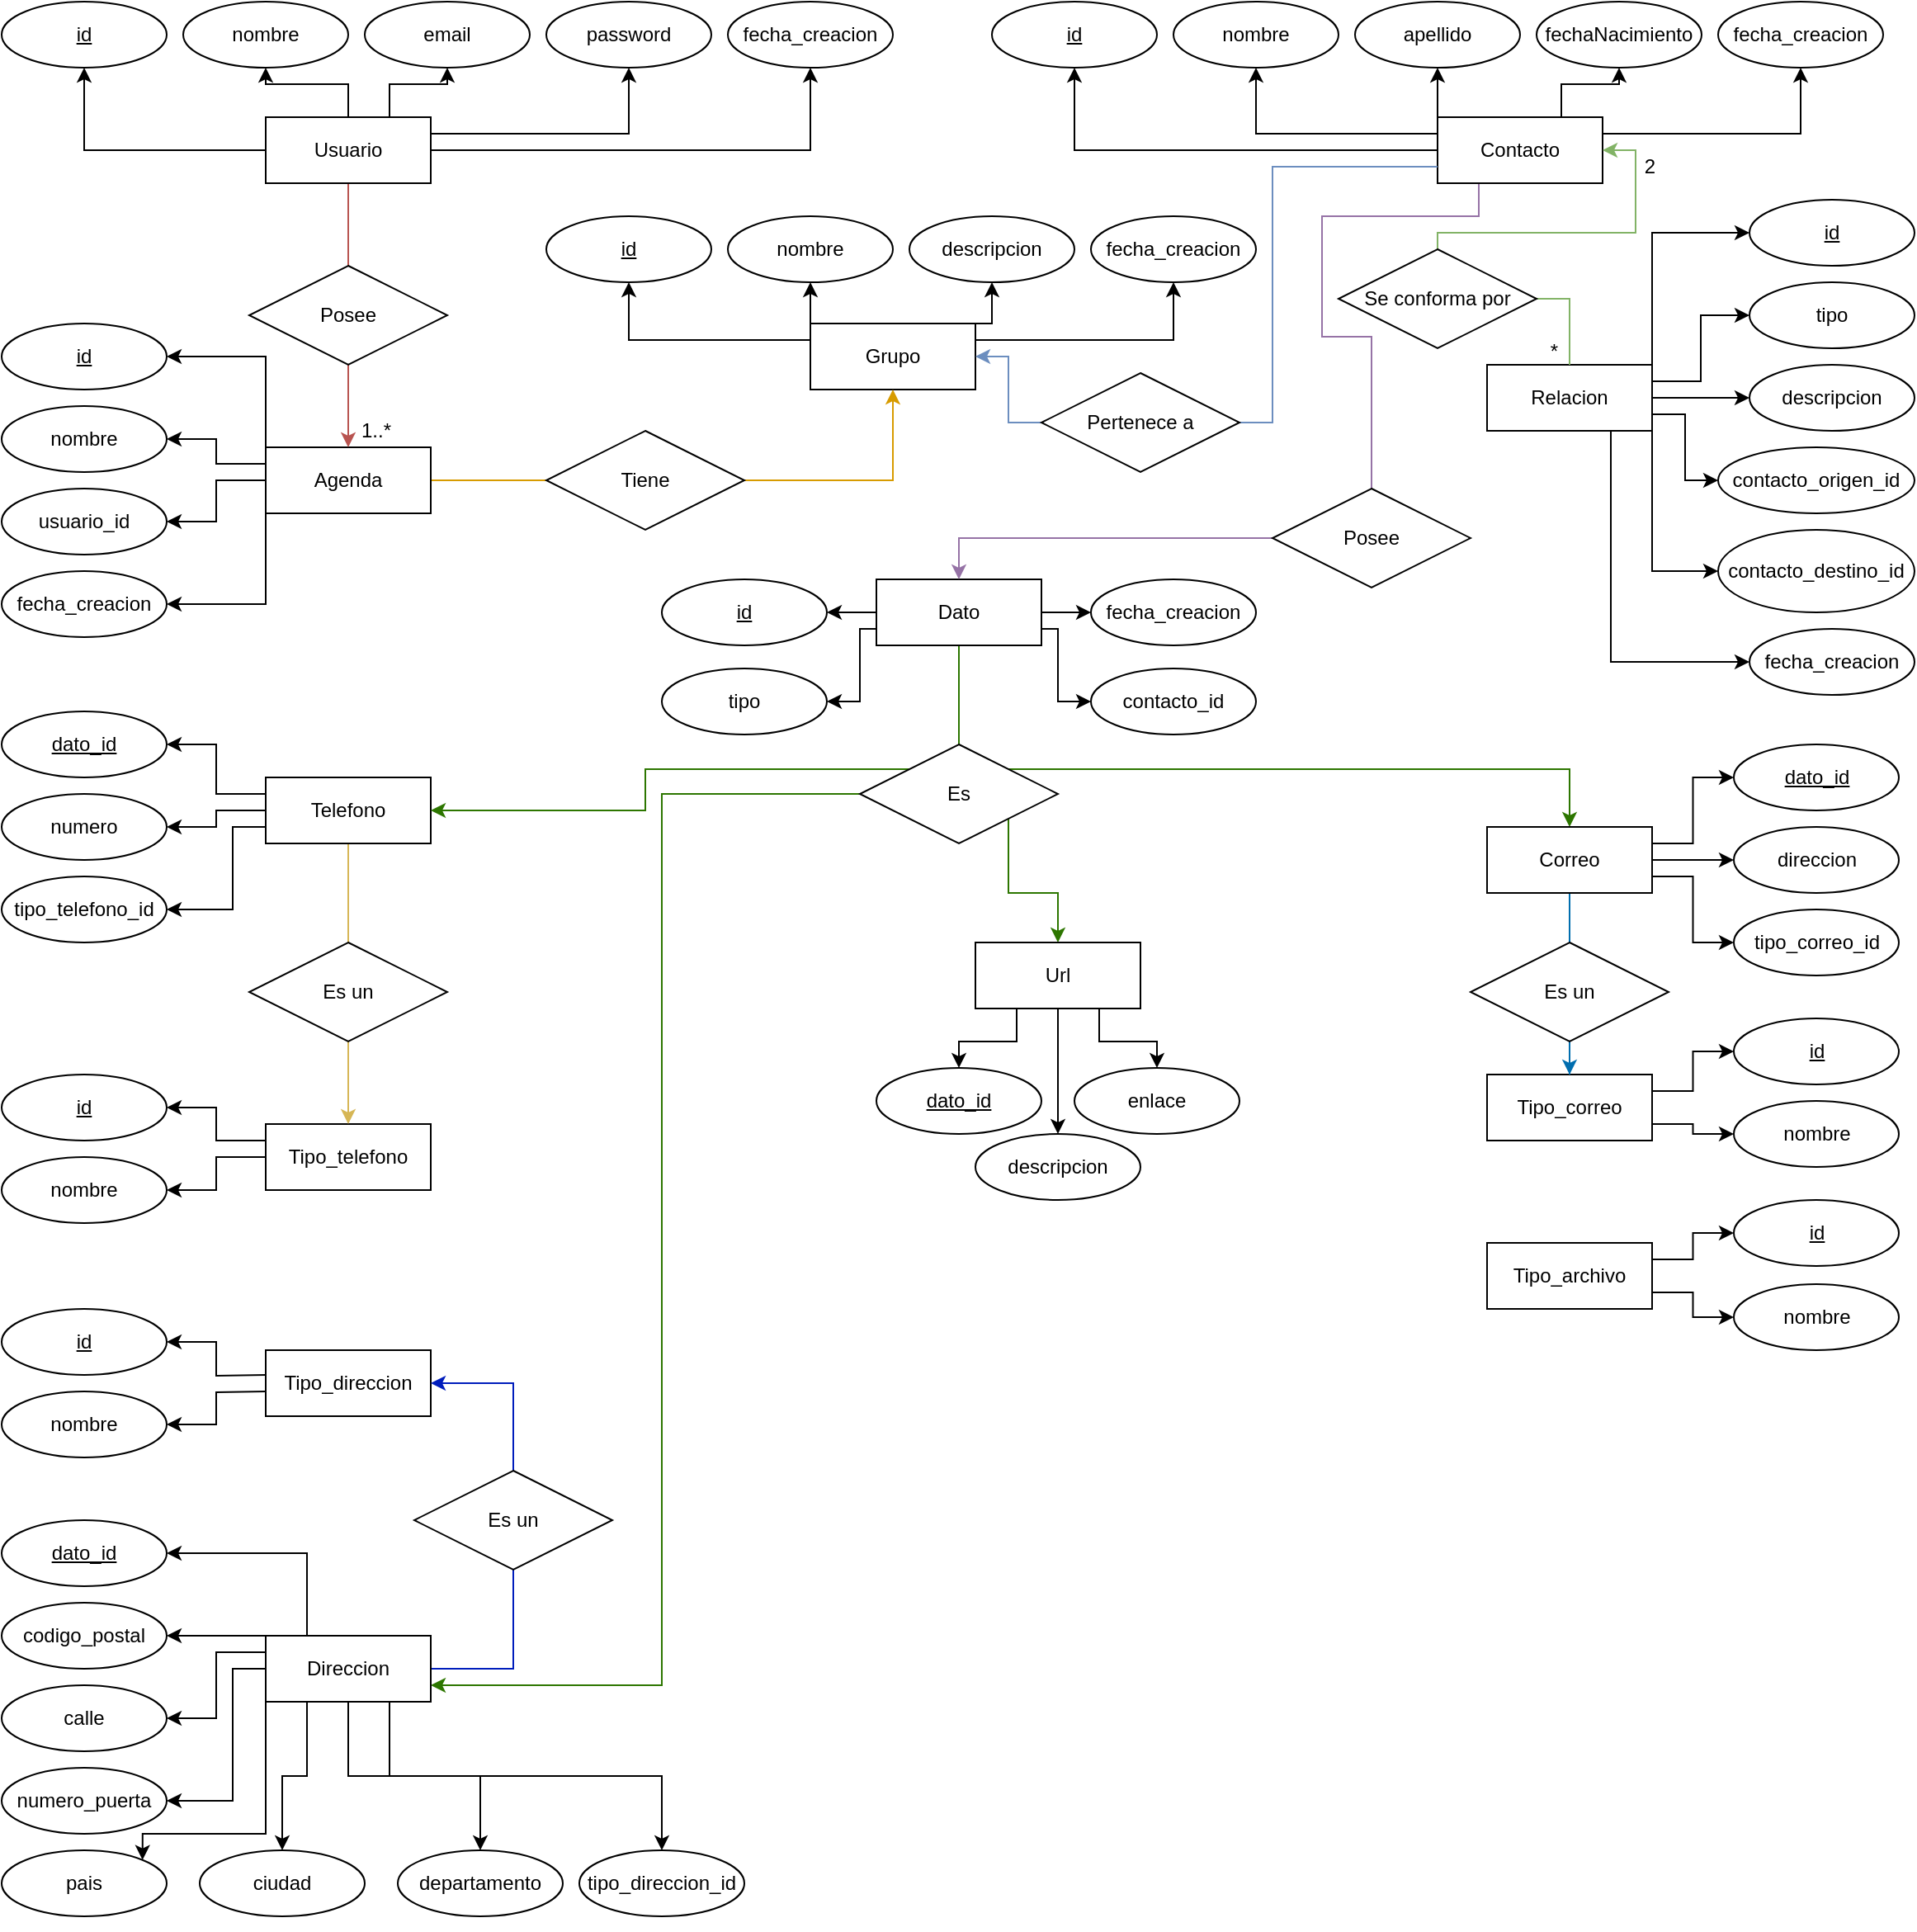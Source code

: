 <mxfile version="25.0.3">
  <diagram name="Página-1" id="xzADpgVo_dkYDp3r1AgU">
    <mxGraphModel dx="1434" dy="780" grid="1" gridSize="10" guides="1" tooltips="1" connect="1" arrows="1" fold="1" page="1" pageScale="1" pageWidth="1169" pageHeight="827" math="0" shadow="0">
      <root>
        <mxCell id="0" />
        <mxCell id="1" parent="0" />
        <mxCell id="diiy5bji2r4iPWg2NNT_-10" style="edgeStyle=orthogonalEdgeStyle;rounded=0;orthogonalLoop=1;jettySize=auto;html=1;entryX=0.5;entryY=1;entryDx=0;entryDy=0;" parent="1" source="diiy5bji2r4iPWg2NNT_-1" target="AHOMxlqq0fCrgZioV2p9-6" edge="1">
          <mxGeometry relative="1" as="geometry">
            <mxPoint x="60" y="70" as="targetPoint" />
          </mxGeometry>
        </mxCell>
        <mxCell id="diiy5bji2r4iPWg2NNT_-28" style="edgeStyle=orthogonalEdgeStyle;rounded=0;orthogonalLoop=1;jettySize=auto;html=1;exitX=0.5;exitY=1;exitDx=0;exitDy=0;endArrow=none;endFill=0;fillColor=#f8cecc;strokeColor=#b85450;" parent="1" source="diiy5bji2r4iPWg2NNT_-1" target="diiy5bji2r4iPWg2NNT_-27" edge="1">
          <mxGeometry relative="1" as="geometry" />
        </mxCell>
        <mxCell id="AHOMxlqq0fCrgZioV2p9-29" style="edgeStyle=orthogonalEdgeStyle;rounded=0;orthogonalLoop=1;jettySize=auto;html=1;exitX=0.5;exitY=0;exitDx=0;exitDy=0;entryX=0.5;entryY=1;entryDx=0;entryDy=0;" parent="1" source="diiy5bji2r4iPWg2NNT_-1" target="diiy5bji2r4iPWg2NNT_-5" edge="1">
          <mxGeometry relative="1" as="geometry" />
        </mxCell>
        <mxCell id="ktZHlVTQB4umDeRRJF_m-10" style="edgeStyle=orthogonalEdgeStyle;rounded=0;orthogonalLoop=1;jettySize=auto;html=1;exitX=1;exitY=0.5;exitDx=0;exitDy=0;entryX=0.5;entryY=1;entryDx=0;entryDy=0;" edge="1" parent="1" source="diiy5bji2r4iPWg2NNT_-1" target="ktZHlVTQB4umDeRRJF_m-5">
          <mxGeometry relative="1" as="geometry" />
        </mxCell>
        <mxCell id="ktZHlVTQB4umDeRRJF_m-11" style="edgeStyle=orthogonalEdgeStyle;rounded=0;orthogonalLoop=1;jettySize=auto;html=1;exitX=1;exitY=0.25;exitDx=0;exitDy=0;entryX=0.5;entryY=1;entryDx=0;entryDy=0;" edge="1" parent="1" source="diiy5bji2r4iPWg2NNT_-1" target="diiy5bji2r4iPWg2NNT_-3">
          <mxGeometry relative="1" as="geometry" />
        </mxCell>
        <mxCell id="ktZHlVTQB4umDeRRJF_m-12" style="edgeStyle=orthogonalEdgeStyle;rounded=0;orthogonalLoop=1;jettySize=auto;html=1;exitX=0.75;exitY=0;exitDx=0;exitDy=0;entryX=0.5;entryY=1;entryDx=0;entryDy=0;" edge="1" parent="1" source="diiy5bji2r4iPWg2NNT_-1" target="diiy5bji2r4iPWg2NNT_-4">
          <mxGeometry relative="1" as="geometry" />
        </mxCell>
        <mxCell id="diiy5bji2r4iPWg2NNT_-1" value="Usuario" style="whiteSpace=wrap;html=1;align=center;" parent="1" vertex="1">
          <mxGeometry x="170" y="80" width="100" height="40" as="geometry" />
        </mxCell>
        <mxCell id="diiy5bji2r4iPWg2NNT_-3" value="password" style="ellipse;whiteSpace=wrap;html=1;align=center;" parent="1" vertex="1">
          <mxGeometry x="340" y="10" width="100" height="40" as="geometry" />
        </mxCell>
        <mxCell id="diiy5bji2r4iPWg2NNT_-4" value="email" style="ellipse;whiteSpace=wrap;html=1;align=center;" parent="1" vertex="1">
          <mxGeometry x="230" y="10" width="100" height="40" as="geometry" />
        </mxCell>
        <mxCell id="diiy5bji2r4iPWg2NNT_-5" value="nombre" style="ellipse;whiteSpace=wrap;html=1;align=center;" parent="1" vertex="1">
          <mxGeometry x="120" y="10" width="100" height="40" as="geometry" />
        </mxCell>
        <mxCell id="ktZHlVTQB4umDeRRJF_m-18" style="edgeStyle=orthogonalEdgeStyle;rounded=0;orthogonalLoop=1;jettySize=auto;html=1;exitX=0;exitY=0;exitDx=0;exitDy=0;entryX=1;entryY=0.5;entryDx=0;entryDy=0;" edge="1" parent="1" source="diiy5bji2r4iPWg2NNT_-18" target="AHOMxlqq0fCrgZioV2p9-7">
          <mxGeometry relative="1" as="geometry" />
        </mxCell>
        <mxCell id="ktZHlVTQB4umDeRRJF_m-19" style="edgeStyle=orthogonalEdgeStyle;rounded=0;orthogonalLoop=1;jettySize=auto;html=1;exitX=0;exitY=0.25;exitDx=0;exitDy=0;entryX=1;entryY=0.5;entryDx=0;entryDy=0;" edge="1" parent="1" source="diiy5bji2r4iPWg2NNT_-18" target="diiy5bji2r4iPWg2NNT_-22">
          <mxGeometry relative="1" as="geometry" />
        </mxCell>
        <mxCell id="ktZHlVTQB4umDeRRJF_m-20" style="edgeStyle=orthogonalEdgeStyle;rounded=0;orthogonalLoop=1;jettySize=auto;html=1;exitX=0;exitY=0.5;exitDx=0;exitDy=0;entryX=1;entryY=0.5;entryDx=0;entryDy=0;" edge="1" parent="1" source="diiy5bji2r4iPWg2NNT_-18" target="diiy5bji2r4iPWg2NNT_-21">
          <mxGeometry relative="1" as="geometry" />
        </mxCell>
        <mxCell id="ktZHlVTQB4umDeRRJF_m-22" style="edgeStyle=orthogonalEdgeStyle;rounded=0;orthogonalLoop=1;jettySize=auto;html=1;exitX=0;exitY=1;exitDx=0;exitDy=0;entryX=1;entryY=0.5;entryDx=0;entryDy=0;" edge="1" parent="1" source="diiy5bji2r4iPWg2NNT_-18" target="ktZHlVTQB4umDeRRJF_m-15">
          <mxGeometry relative="1" as="geometry" />
        </mxCell>
        <mxCell id="ktZHlVTQB4umDeRRJF_m-36" style="edgeStyle=orthogonalEdgeStyle;rounded=0;orthogonalLoop=1;jettySize=auto;html=1;exitX=1;exitY=0.5;exitDx=0;exitDy=0;entryX=0;entryY=0.5;entryDx=0;entryDy=0;fillColor=#ffe6cc;strokeColor=#d79b00;endArrow=none;endFill=0;" edge="1" parent="1" source="diiy5bji2r4iPWg2NNT_-18" target="ktZHlVTQB4umDeRRJF_m-35">
          <mxGeometry relative="1" as="geometry" />
        </mxCell>
        <mxCell id="diiy5bji2r4iPWg2NNT_-18" value="Agenda" style="whiteSpace=wrap;html=1;align=center;" parent="1" vertex="1">
          <mxGeometry x="170" y="280" width="100" height="40" as="geometry" />
        </mxCell>
        <mxCell id="diiy5bji2r4iPWg2NNT_-21" value="usuario_id" style="ellipse;whiteSpace=wrap;html=1;align=center;" parent="1" vertex="1">
          <mxGeometry x="10" y="305" width="100" height="40" as="geometry" />
        </mxCell>
        <mxCell id="diiy5bji2r4iPWg2NNT_-22" value="nombre" style="ellipse;whiteSpace=wrap;html=1;align=center;" parent="1" vertex="1">
          <mxGeometry x="10" y="255" width="100" height="40" as="geometry" />
        </mxCell>
        <mxCell id="diiy5bji2r4iPWg2NNT_-29" style="edgeStyle=orthogonalEdgeStyle;rounded=0;orthogonalLoop=1;jettySize=auto;html=1;exitX=0.5;exitY=1;exitDx=0;exitDy=0;entryX=0.5;entryY=0;entryDx=0;entryDy=0;fillColor=#f8cecc;strokeColor=#b85450;" parent="1" source="diiy5bji2r4iPWg2NNT_-27" target="diiy5bji2r4iPWg2NNT_-18" edge="1">
          <mxGeometry relative="1" as="geometry" />
        </mxCell>
        <mxCell id="diiy5bji2r4iPWg2NNT_-27" value="Posee" style="shape=rhombus;perimeter=rhombusPerimeter;whiteSpace=wrap;html=1;align=center;" parent="1" vertex="1">
          <mxGeometry x="160" y="170" width="120" height="60" as="geometry" />
        </mxCell>
        <mxCell id="diiy5bji2r4iPWg2NNT_-33" value="1..*" style="resizable=0;html=1;whiteSpace=wrap;align=right;verticalAlign=bottom;" parent="1" connectable="0" vertex="1">
          <mxGeometry x="240.0" y="270.0" as="geometry">
            <mxPoint x="7" y="8" as="offset" />
          </mxGeometry>
        </mxCell>
        <mxCell id="AHOMxlqq0fCrgZioV2p9-32" style="edgeStyle=orthogonalEdgeStyle;rounded=0;orthogonalLoop=1;jettySize=auto;html=1;exitX=0.75;exitY=0;exitDx=0;exitDy=0;entryX=0.5;entryY=1;entryDx=0;entryDy=0;" parent="1" source="AHOMxlqq0fCrgZioV2p9-3" target="AHOMxlqq0fCrgZioV2p9-11" edge="1">
          <mxGeometry relative="1" as="geometry" />
        </mxCell>
        <mxCell id="AHOMxlqq0fCrgZioV2p9-36" style="edgeStyle=orthogonalEdgeStyle;rounded=0;orthogonalLoop=1;jettySize=auto;html=1;exitX=0;exitY=0.75;exitDx=0;exitDy=0;entryX=0.5;entryY=1;entryDx=0;entryDy=0;" parent="1" source="AHOMxlqq0fCrgZioV2p9-3" target="AHOMxlqq0fCrgZioV2p9-5" edge="1">
          <mxGeometry relative="1" as="geometry">
            <Array as="points">
              <mxPoint x="880" y="100" />
              <mxPoint x="660" y="100" />
            </Array>
          </mxGeometry>
        </mxCell>
        <mxCell id="AHOMxlqq0fCrgZioV2p9-37" style="edgeStyle=orthogonalEdgeStyle;rounded=0;orthogonalLoop=1;jettySize=auto;html=1;exitX=0;exitY=0.25;exitDx=0;exitDy=0;entryX=0.5;entryY=1;entryDx=0;entryDy=0;" parent="1" source="AHOMxlqq0fCrgZioV2p9-3" target="AHOMxlqq0fCrgZioV2p9-8" edge="1">
          <mxGeometry relative="1" as="geometry" />
        </mxCell>
        <mxCell id="ktZHlVTQB4umDeRRJF_m-7" style="edgeStyle=orthogonalEdgeStyle;rounded=0;orthogonalLoop=1;jettySize=auto;html=1;exitX=0.25;exitY=0;exitDx=0;exitDy=0;entryX=0.5;entryY=1;entryDx=0;entryDy=0;" edge="1" parent="1" source="AHOMxlqq0fCrgZioV2p9-3" target="AHOMxlqq0fCrgZioV2p9-9">
          <mxGeometry relative="1" as="geometry" />
        </mxCell>
        <mxCell id="ktZHlVTQB4umDeRRJF_m-8" style="edgeStyle=orthogonalEdgeStyle;rounded=0;orthogonalLoop=1;jettySize=auto;html=1;exitX=1;exitY=0.25;exitDx=0;exitDy=0;entryX=0.5;entryY=1;entryDx=0;entryDy=0;" edge="1" parent="1" source="AHOMxlqq0fCrgZioV2p9-3" target="ktZHlVTQB4umDeRRJF_m-4">
          <mxGeometry relative="1" as="geometry" />
        </mxCell>
        <mxCell id="ktZHlVTQB4umDeRRJF_m-45" style="edgeStyle=orthogonalEdgeStyle;rounded=0;orthogonalLoop=1;jettySize=auto;html=1;exitX=0.25;exitY=1;exitDx=0;exitDy=0;entryX=0.5;entryY=0;entryDx=0;entryDy=0;fillColor=#e1d5e7;strokeColor=#9673a6;endArrow=none;endFill=0;" edge="1" parent="1" source="AHOMxlqq0fCrgZioV2p9-3" target="ktZHlVTQB4umDeRRJF_m-44">
          <mxGeometry relative="1" as="geometry">
            <Array as="points">
              <mxPoint x="905" y="140" />
              <mxPoint x="810" y="140" />
              <mxPoint x="810" y="213" />
              <mxPoint x="840" y="213" />
            </Array>
          </mxGeometry>
        </mxCell>
        <mxCell id="AHOMxlqq0fCrgZioV2p9-3" value="Contacto" style="whiteSpace=wrap;html=1;align=center;" parent="1" vertex="1">
          <mxGeometry x="880" y="80" width="100" height="40" as="geometry" />
        </mxCell>
        <mxCell id="AHOMxlqq0fCrgZioV2p9-5" value="id" style="ellipse;whiteSpace=wrap;html=1;align=center;fontStyle=4;" parent="1" vertex="1">
          <mxGeometry x="610" y="10" width="100" height="40" as="geometry" />
        </mxCell>
        <mxCell id="AHOMxlqq0fCrgZioV2p9-6" value="id" style="ellipse;whiteSpace=wrap;html=1;align=center;fontStyle=4;" parent="1" vertex="1">
          <mxGeometry x="10" y="10" width="100" height="40" as="geometry" />
        </mxCell>
        <mxCell id="AHOMxlqq0fCrgZioV2p9-7" value="id" style="ellipse;whiteSpace=wrap;html=1;align=center;fontStyle=4;" parent="1" vertex="1">
          <mxGeometry x="10" y="205" width="100" height="40" as="geometry" />
        </mxCell>
        <mxCell id="AHOMxlqq0fCrgZioV2p9-8" value="nombre" style="ellipse;whiteSpace=wrap;html=1;align=center;" parent="1" vertex="1">
          <mxGeometry x="720" y="10" width="100" height="40" as="geometry" />
        </mxCell>
        <mxCell id="AHOMxlqq0fCrgZioV2p9-9" value="apellido" style="ellipse;whiteSpace=wrap;html=1;align=center;" parent="1" vertex="1">
          <mxGeometry x="830" y="10" width="100" height="40" as="geometry" />
        </mxCell>
        <mxCell id="AHOMxlqq0fCrgZioV2p9-11" value="fechaNacimiento" style="ellipse;whiteSpace=wrap;html=1;align=center;" parent="1" vertex="1">
          <mxGeometry x="940" y="10" width="100" height="40" as="geometry" />
        </mxCell>
        <mxCell id="AHOMxlqq0fCrgZioV2p9-44" style="edgeStyle=orthogonalEdgeStyle;rounded=0;orthogonalLoop=1;jettySize=auto;html=1;exitX=1;exitY=0;exitDx=0;exitDy=0;entryX=0;entryY=0.5;entryDx=0;entryDy=0;" parent="1" source="AHOMxlqq0fCrgZioV2p9-26" target="AHOMxlqq0fCrgZioV2p9-39" edge="1">
          <mxGeometry relative="1" as="geometry" />
        </mxCell>
        <mxCell id="AHOMxlqq0fCrgZioV2p9-45" style="edgeStyle=orthogonalEdgeStyle;rounded=0;orthogonalLoop=1;jettySize=auto;html=1;exitX=1;exitY=0.25;exitDx=0;exitDy=0;entryX=0;entryY=0.5;entryDx=0;entryDy=0;" parent="1" source="AHOMxlqq0fCrgZioV2p9-26" target="AHOMxlqq0fCrgZioV2p9-43" edge="1">
          <mxGeometry relative="1" as="geometry" />
        </mxCell>
        <mxCell id="AHOMxlqq0fCrgZioV2p9-46" style="edgeStyle=orthogonalEdgeStyle;rounded=0;orthogonalLoop=1;jettySize=auto;html=1;exitX=1;exitY=0.5;exitDx=0;exitDy=0;entryX=0;entryY=0.5;entryDx=0;entryDy=0;" parent="1" source="AHOMxlqq0fCrgZioV2p9-26" target="AHOMxlqq0fCrgZioV2p9-42" edge="1">
          <mxGeometry relative="1" as="geometry" />
        </mxCell>
        <mxCell id="AHOMxlqq0fCrgZioV2p9-47" style="edgeStyle=orthogonalEdgeStyle;rounded=0;orthogonalLoop=1;jettySize=auto;html=1;exitX=1;exitY=0.75;exitDx=0;exitDy=0;entryX=0;entryY=0.5;entryDx=0;entryDy=0;" parent="1" source="AHOMxlqq0fCrgZioV2p9-26" target="AHOMxlqq0fCrgZioV2p9-41" edge="1">
          <mxGeometry relative="1" as="geometry" />
        </mxCell>
        <mxCell id="AHOMxlqq0fCrgZioV2p9-48" style="edgeStyle=orthogonalEdgeStyle;rounded=0;orthogonalLoop=1;jettySize=auto;html=1;exitX=1;exitY=1;exitDx=0;exitDy=0;entryX=0;entryY=0.5;entryDx=0;entryDy=0;" parent="1" source="AHOMxlqq0fCrgZioV2p9-26" target="AHOMxlqq0fCrgZioV2p9-40" edge="1">
          <mxGeometry relative="1" as="geometry" />
        </mxCell>
        <mxCell id="ktZHlVTQB4umDeRRJF_m-17" style="edgeStyle=orthogonalEdgeStyle;rounded=0;orthogonalLoop=1;jettySize=auto;html=1;exitX=0.75;exitY=1;exitDx=0;exitDy=0;entryX=0;entryY=0.5;entryDx=0;entryDy=0;" edge="1" parent="1" source="AHOMxlqq0fCrgZioV2p9-26" target="ktZHlVTQB4umDeRRJF_m-16">
          <mxGeometry relative="1" as="geometry" />
        </mxCell>
        <mxCell id="AHOMxlqq0fCrgZioV2p9-26" value="Relacion" style="whiteSpace=wrap;html=1;align=center;" parent="1" vertex="1">
          <mxGeometry x="910" y="230" width="100" height="40" as="geometry" />
        </mxCell>
        <mxCell id="AHOMxlqq0fCrgZioV2p9-50" style="edgeStyle=orthogonalEdgeStyle;rounded=0;orthogonalLoop=1;jettySize=auto;html=1;exitX=1;exitY=0.5;exitDx=0;exitDy=0;entryX=0.5;entryY=0;entryDx=0;entryDy=0;fillColor=#d5e8d4;strokeColor=#82b366;endArrow=none;endFill=0;" parent="1" source="AHOMxlqq0fCrgZioV2p9-38" target="AHOMxlqq0fCrgZioV2p9-26" edge="1">
          <mxGeometry relative="1" as="geometry" />
        </mxCell>
        <mxCell id="AHOMxlqq0fCrgZioV2p9-51" style="edgeStyle=orthogonalEdgeStyle;rounded=0;orthogonalLoop=1;jettySize=auto;html=1;exitX=0.5;exitY=0;exitDx=0;exitDy=0;entryX=1;entryY=0.5;entryDx=0;entryDy=0;fillColor=#d5e8d4;strokeColor=#82b366;" parent="1" source="AHOMxlqq0fCrgZioV2p9-38" target="AHOMxlqq0fCrgZioV2p9-3" edge="1">
          <mxGeometry relative="1" as="geometry">
            <Array as="points">
              <mxPoint x="880" y="150" />
              <mxPoint x="1000" y="150" />
              <mxPoint x="1000" y="100" />
            </Array>
          </mxGeometry>
        </mxCell>
        <mxCell id="AHOMxlqq0fCrgZioV2p9-38" value="Se conforma por" style="shape=rhombus;perimeter=rhombusPerimeter;whiteSpace=wrap;html=1;align=center;" parent="1" vertex="1">
          <mxGeometry x="820" y="160" width="120" height="60" as="geometry" />
        </mxCell>
        <mxCell id="AHOMxlqq0fCrgZioV2p9-39" value="id" style="ellipse;whiteSpace=wrap;html=1;align=center;fontStyle=4;" parent="1" vertex="1">
          <mxGeometry x="1069" y="130" width="100" height="40" as="geometry" />
        </mxCell>
        <mxCell id="AHOMxlqq0fCrgZioV2p9-40" value="contacto_destino_id" style="ellipse;whiteSpace=wrap;html=1;align=center;" parent="1" vertex="1">
          <mxGeometry x="1050" y="330" width="119" height="50" as="geometry" />
        </mxCell>
        <mxCell id="AHOMxlqq0fCrgZioV2p9-41" value="contacto_origen_id" style="ellipse;whiteSpace=wrap;html=1;align=center;" parent="1" vertex="1">
          <mxGeometry x="1050" y="280" width="119" height="40" as="geometry" />
        </mxCell>
        <mxCell id="AHOMxlqq0fCrgZioV2p9-42" value="descripcion" style="ellipse;whiteSpace=wrap;html=1;align=center;" parent="1" vertex="1">
          <mxGeometry x="1069" y="230" width="100" height="40" as="geometry" />
        </mxCell>
        <mxCell id="AHOMxlqq0fCrgZioV2p9-43" value="tipo" style="ellipse;whiteSpace=wrap;html=1;align=center;" parent="1" vertex="1">
          <mxGeometry x="1069" y="180" width="100" height="40" as="geometry" />
        </mxCell>
        <mxCell id="ktZHlVTQB4umDeRRJF_m-4" value="fecha_creacion" style="ellipse;whiteSpace=wrap;html=1;align=center;" vertex="1" parent="1">
          <mxGeometry x="1050" y="10" width="100" height="40" as="geometry" />
        </mxCell>
        <mxCell id="ktZHlVTQB4umDeRRJF_m-5" value="fecha_creacion" style="ellipse;whiteSpace=wrap;html=1;align=center;" vertex="1" parent="1">
          <mxGeometry x="450" y="10" width="100" height="40" as="geometry" />
        </mxCell>
        <mxCell id="ktZHlVTQB4umDeRRJF_m-13" value="*" style="resizable=0;html=1;whiteSpace=wrap;align=right;verticalAlign=bottom;" connectable="0" vertex="1" parent="1">
          <mxGeometry x="820.0" y="230.0" as="geometry">
            <mxPoint x="134" as="offset" />
          </mxGeometry>
        </mxCell>
        <mxCell id="ktZHlVTQB4umDeRRJF_m-14" value="2" style="resizable=0;html=1;whiteSpace=wrap;align=right;verticalAlign=bottom;" connectable="0" vertex="1" parent="1">
          <mxGeometry x="990.0" y="110.0" as="geometry">
            <mxPoint x="23" y="8" as="offset" />
          </mxGeometry>
        </mxCell>
        <mxCell id="ktZHlVTQB4umDeRRJF_m-15" value="fecha_creacion" style="ellipse;whiteSpace=wrap;html=1;align=center;" vertex="1" parent="1">
          <mxGeometry x="10" y="355" width="100" height="40" as="geometry" />
        </mxCell>
        <mxCell id="ktZHlVTQB4umDeRRJF_m-16" value="fecha_creacion" style="ellipse;whiteSpace=wrap;html=1;align=center;" vertex="1" parent="1">
          <mxGeometry x="1069" y="390" width="100" height="40" as="geometry" />
        </mxCell>
        <mxCell id="ktZHlVTQB4umDeRRJF_m-30" style="edgeStyle=orthogonalEdgeStyle;rounded=0;orthogonalLoop=1;jettySize=auto;html=1;exitX=0;exitY=0.25;exitDx=0;exitDy=0;entryX=0.5;entryY=1;entryDx=0;entryDy=0;" edge="1" parent="1" source="ktZHlVTQB4umDeRRJF_m-23" target="ktZHlVTQB4umDeRRJF_m-28">
          <mxGeometry relative="1" as="geometry" />
        </mxCell>
        <mxCell id="ktZHlVTQB4umDeRRJF_m-31" style="edgeStyle=orthogonalEdgeStyle;rounded=0;orthogonalLoop=1;jettySize=auto;html=1;exitX=1;exitY=0.25;exitDx=0;exitDy=0;entryX=0.5;entryY=1;entryDx=0;entryDy=0;" edge="1" parent="1" source="ktZHlVTQB4umDeRRJF_m-23" target="ktZHlVTQB4umDeRRJF_m-29">
          <mxGeometry relative="1" as="geometry" />
        </mxCell>
        <mxCell id="ktZHlVTQB4umDeRRJF_m-33" style="edgeStyle=orthogonalEdgeStyle;rounded=0;orthogonalLoop=1;jettySize=auto;html=1;exitX=1;exitY=0;exitDx=0;exitDy=0;entryX=0.5;entryY=1;entryDx=0;entryDy=0;" edge="1" parent="1" source="ktZHlVTQB4umDeRRJF_m-23" target="ktZHlVTQB4umDeRRJF_m-26">
          <mxGeometry relative="1" as="geometry" />
        </mxCell>
        <mxCell id="ktZHlVTQB4umDeRRJF_m-34" style="edgeStyle=orthogonalEdgeStyle;rounded=0;orthogonalLoop=1;jettySize=auto;html=1;exitX=0;exitY=0;exitDx=0;exitDy=0;entryX=0.5;entryY=1;entryDx=0;entryDy=0;" edge="1" parent="1" source="ktZHlVTQB4umDeRRJF_m-23" target="ktZHlVTQB4umDeRRJF_m-24">
          <mxGeometry relative="1" as="geometry" />
        </mxCell>
        <mxCell id="ktZHlVTQB4umDeRRJF_m-23" value="Grupo" style="whiteSpace=wrap;html=1;align=center;" vertex="1" parent="1">
          <mxGeometry x="500" y="205" width="100" height="40" as="geometry" />
        </mxCell>
        <mxCell id="ktZHlVTQB4umDeRRJF_m-24" value="nombre" style="ellipse;whiteSpace=wrap;html=1;align=center;" vertex="1" parent="1">
          <mxGeometry x="450" y="140" width="100" height="40" as="geometry" />
        </mxCell>
        <mxCell id="ktZHlVTQB4umDeRRJF_m-40" style="edgeStyle=orthogonalEdgeStyle;rounded=0;orthogonalLoop=1;jettySize=auto;html=1;exitX=0;exitY=0.75;exitDx=0;exitDy=0;entryX=1;entryY=0.5;entryDx=0;entryDy=0;endArrow=none;endFill=0;fillColor=#dae8fc;strokeColor=#6c8ebf;" edge="1" parent="1" source="AHOMxlqq0fCrgZioV2p9-3" target="ktZHlVTQB4umDeRRJF_m-39">
          <mxGeometry relative="1" as="geometry">
            <Array as="points">
              <mxPoint x="780" y="110" />
              <mxPoint x="780" y="265" />
            </Array>
          </mxGeometry>
        </mxCell>
        <mxCell id="ktZHlVTQB4umDeRRJF_m-26" value="descripcion" style="ellipse;whiteSpace=wrap;html=1;align=center;" vertex="1" parent="1">
          <mxGeometry x="560" y="140" width="100" height="40" as="geometry" />
        </mxCell>
        <mxCell id="ktZHlVTQB4umDeRRJF_m-28" value="id" style="ellipse;whiteSpace=wrap;html=1;align=center;fontStyle=4;" vertex="1" parent="1">
          <mxGeometry x="340" y="140" width="100" height="40" as="geometry" />
        </mxCell>
        <mxCell id="ktZHlVTQB4umDeRRJF_m-29" value="fecha_creacion" style="ellipse;whiteSpace=wrap;html=1;align=center;" vertex="1" parent="1">
          <mxGeometry x="670" y="140" width="100" height="40" as="geometry" />
        </mxCell>
        <mxCell id="ktZHlVTQB4umDeRRJF_m-37" style="edgeStyle=orthogonalEdgeStyle;rounded=0;orthogonalLoop=1;jettySize=auto;html=1;exitX=1;exitY=0.5;exitDx=0;exitDy=0;entryX=0.5;entryY=1;entryDx=0;entryDy=0;fillColor=#ffe6cc;strokeColor=#d79b00;" edge="1" parent="1" source="ktZHlVTQB4umDeRRJF_m-35" target="ktZHlVTQB4umDeRRJF_m-23">
          <mxGeometry relative="1" as="geometry" />
        </mxCell>
        <mxCell id="ktZHlVTQB4umDeRRJF_m-35" value="Tiene" style="shape=rhombus;perimeter=rhombusPerimeter;whiteSpace=wrap;html=1;align=center;" vertex="1" parent="1">
          <mxGeometry x="340" y="270" width="120" height="60" as="geometry" />
        </mxCell>
        <mxCell id="ktZHlVTQB4umDeRRJF_m-41" style="edgeStyle=orthogonalEdgeStyle;rounded=0;orthogonalLoop=1;jettySize=auto;html=1;exitX=0;exitY=0.5;exitDx=0;exitDy=0;entryX=1;entryY=0.5;entryDx=0;entryDy=0;fillColor=#dae8fc;strokeColor=#6c8ebf;" edge="1" parent="1" source="ktZHlVTQB4umDeRRJF_m-39" target="ktZHlVTQB4umDeRRJF_m-23">
          <mxGeometry relative="1" as="geometry" />
        </mxCell>
        <mxCell id="ktZHlVTQB4umDeRRJF_m-39" value="Pertenece a" style="shape=rhombus;perimeter=rhombusPerimeter;whiteSpace=wrap;html=1;align=center;" vertex="1" parent="1">
          <mxGeometry x="640" y="235" width="120" height="60" as="geometry" />
        </mxCell>
        <mxCell id="ktZHlVTQB4umDeRRJF_m-52" style="edgeStyle=orthogonalEdgeStyle;rounded=0;orthogonalLoop=1;jettySize=auto;html=1;exitX=0;exitY=0.5;exitDx=0;exitDy=0;entryX=1;entryY=0.5;entryDx=0;entryDy=0;" edge="1" parent="1" source="ktZHlVTQB4umDeRRJF_m-43" target="ktZHlVTQB4umDeRRJF_m-48">
          <mxGeometry relative="1" as="geometry" />
        </mxCell>
        <mxCell id="ktZHlVTQB4umDeRRJF_m-53" style="edgeStyle=orthogonalEdgeStyle;rounded=0;orthogonalLoop=1;jettySize=auto;html=1;exitX=0;exitY=0.75;exitDx=0;exitDy=0;entryX=1;entryY=0.5;entryDx=0;entryDy=0;" edge="1" parent="1" source="ktZHlVTQB4umDeRRJF_m-43" target="ktZHlVTQB4umDeRRJF_m-50">
          <mxGeometry relative="1" as="geometry">
            <Array as="points">
              <mxPoint x="530" y="390" />
              <mxPoint x="530" y="434" />
            </Array>
          </mxGeometry>
        </mxCell>
        <mxCell id="ktZHlVTQB4umDeRRJF_m-54" style="edgeStyle=orthogonalEdgeStyle;rounded=0;orthogonalLoop=1;jettySize=auto;html=1;exitX=1;exitY=0.5;exitDx=0;exitDy=0;entryX=0;entryY=0.5;entryDx=0;entryDy=0;" edge="1" parent="1" source="ktZHlVTQB4umDeRRJF_m-43" target="ktZHlVTQB4umDeRRJF_m-49">
          <mxGeometry relative="1" as="geometry" />
        </mxCell>
        <mxCell id="ktZHlVTQB4umDeRRJF_m-55" style="edgeStyle=orthogonalEdgeStyle;rounded=0;orthogonalLoop=1;jettySize=auto;html=1;exitX=1;exitY=0.75;exitDx=0;exitDy=0;entryX=0;entryY=0.5;entryDx=0;entryDy=0;" edge="1" parent="1" source="ktZHlVTQB4umDeRRJF_m-43" target="ktZHlVTQB4umDeRRJF_m-51">
          <mxGeometry relative="1" as="geometry">
            <Array as="points">
              <mxPoint x="650" y="390" />
              <mxPoint x="650" y="434" />
            </Array>
          </mxGeometry>
        </mxCell>
        <mxCell id="ktZHlVTQB4umDeRRJF_m-75" style="edgeStyle=orthogonalEdgeStyle;rounded=0;orthogonalLoop=1;jettySize=auto;html=1;exitX=0.5;exitY=1;exitDx=0;exitDy=0;entryX=0.5;entryY=0;entryDx=0;entryDy=0;fillColor=#60a917;strokeColor=#2D7600;endArrow=none;endFill=0;" edge="1" parent="1" source="ktZHlVTQB4umDeRRJF_m-43" target="ktZHlVTQB4umDeRRJF_m-74">
          <mxGeometry relative="1" as="geometry" />
        </mxCell>
        <mxCell id="ktZHlVTQB4umDeRRJF_m-43" value="Dato" style="whiteSpace=wrap;html=1;align=center;" vertex="1" parent="1">
          <mxGeometry x="540" y="360" width="100" height="40" as="geometry" />
        </mxCell>
        <mxCell id="ktZHlVTQB4umDeRRJF_m-47" style="edgeStyle=orthogonalEdgeStyle;rounded=0;orthogonalLoop=1;jettySize=auto;html=1;exitX=0;exitY=0.5;exitDx=0;exitDy=0;entryX=0.5;entryY=0;entryDx=0;entryDy=0;fillColor=#e1d5e7;strokeColor=#9673a6;" edge="1" parent="1" source="ktZHlVTQB4umDeRRJF_m-44" target="ktZHlVTQB4umDeRRJF_m-43">
          <mxGeometry relative="1" as="geometry" />
        </mxCell>
        <mxCell id="ktZHlVTQB4umDeRRJF_m-44" value="Posee" style="shape=rhombus;perimeter=rhombusPerimeter;whiteSpace=wrap;html=1;align=center;" vertex="1" parent="1">
          <mxGeometry x="780" y="305" width="120" height="60" as="geometry" />
        </mxCell>
        <mxCell id="ktZHlVTQB4umDeRRJF_m-48" value="id" style="ellipse;whiteSpace=wrap;html=1;align=center;fontStyle=4;" vertex="1" parent="1">
          <mxGeometry x="410" y="360" width="100" height="40" as="geometry" />
        </mxCell>
        <mxCell id="ktZHlVTQB4umDeRRJF_m-49" value="fecha_creacion" style="ellipse;whiteSpace=wrap;html=1;align=center;" vertex="1" parent="1">
          <mxGeometry x="670" y="360" width="100" height="40" as="geometry" />
        </mxCell>
        <mxCell id="ktZHlVTQB4umDeRRJF_m-50" value="tipo" style="ellipse;whiteSpace=wrap;html=1;align=center;" vertex="1" parent="1">
          <mxGeometry x="410" y="414" width="100" height="40" as="geometry" />
        </mxCell>
        <mxCell id="ktZHlVTQB4umDeRRJF_m-51" value="contacto_id" style="ellipse;whiteSpace=wrap;html=1;align=center;" vertex="1" parent="1">
          <mxGeometry x="670" y="414" width="100" height="40" as="geometry" />
        </mxCell>
        <mxCell id="ktZHlVTQB4umDeRRJF_m-61" style="edgeStyle=orthogonalEdgeStyle;rounded=0;orthogonalLoop=1;jettySize=auto;html=1;exitX=0;exitY=0.25;exitDx=0;exitDy=0;entryX=1;entryY=0.5;entryDx=0;entryDy=0;" edge="1" parent="1" source="ktZHlVTQB4umDeRRJF_m-56" target="ktZHlVTQB4umDeRRJF_m-58">
          <mxGeometry relative="1" as="geometry" />
        </mxCell>
        <mxCell id="ktZHlVTQB4umDeRRJF_m-62" style="edgeStyle=orthogonalEdgeStyle;rounded=0;orthogonalLoop=1;jettySize=auto;html=1;exitX=0;exitY=0.5;exitDx=0;exitDy=0;entryX=1;entryY=0.5;entryDx=0;entryDy=0;" edge="1" parent="1" source="ktZHlVTQB4umDeRRJF_m-56" target="ktZHlVTQB4umDeRRJF_m-59">
          <mxGeometry relative="1" as="geometry" />
        </mxCell>
        <mxCell id="ktZHlVTQB4umDeRRJF_m-63" style="edgeStyle=orthogonalEdgeStyle;rounded=0;orthogonalLoop=1;jettySize=auto;html=1;exitX=0;exitY=0.75;exitDx=0;exitDy=0;entryX=1;entryY=0.5;entryDx=0;entryDy=0;" edge="1" parent="1" source="ktZHlVTQB4umDeRRJF_m-56" target="ktZHlVTQB4umDeRRJF_m-60">
          <mxGeometry relative="1" as="geometry">
            <Array as="points">
              <mxPoint x="150" y="510" />
              <mxPoint x="150" y="560" />
            </Array>
          </mxGeometry>
        </mxCell>
        <mxCell id="ktZHlVTQB4umDeRRJF_m-72" style="edgeStyle=orthogonalEdgeStyle;rounded=0;orthogonalLoop=1;jettySize=auto;html=1;exitX=0.5;exitY=1;exitDx=0;exitDy=0;endArrow=none;endFill=0;fillColor=#fff2cc;strokeColor=#d6b656;" edge="1" parent="1" source="ktZHlVTQB4umDeRRJF_m-56" target="ktZHlVTQB4umDeRRJF_m-71">
          <mxGeometry relative="1" as="geometry" />
        </mxCell>
        <mxCell id="ktZHlVTQB4umDeRRJF_m-56" value="Telefono" style="whiteSpace=wrap;html=1;align=center;" vertex="1" parent="1">
          <mxGeometry x="170" y="480" width="100" height="40" as="geometry" />
        </mxCell>
        <mxCell id="ktZHlVTQB4umDeRRJF_m-58" value="dato_id" style="ellipse;whiteSpace=wrap;html=1;align=center;fontStyle=4;" vertex="1" parent="1">
          <mxGeometry x="10" y="440" width="100" height="40" as="geometry" />
        </mxCell>
        <mxCell id="ktZHlVTQB4umDeRRJF_m-59" value="numero" style="ellipse;whiteSpace=wrap;html=1;align=center;" vertex="1" parent="1">
          <mxGeometry x="10" y="490" width="100" height="40" as="geometry" />
        </mxCell>
        <mxCell id="ktZHlVTQB4umDeRRJF_m-60" value="tipo_telefono_id" style="ellipse;whiteSpace=wrap;html=1;align=center;" vertex="1" parent="1">
          <mxGeometry x="10" y="540" width="100" height="40" as="geometry" />
        </mxCell>
        <mxCell id="ktZHlVTQB4umDeRRJF_m-64" style="edgeStyle=orthogonalEdgeStyle;rounded=0;orthogonalLoop=1;jettySize=auto;html=1;exitX=0;exitY=0.25;exitDx=0;exitDy=0;entryX=1;entryY=0.5;entryDx=0;entryDy=0;" edge="1" source="ktZHlVTQB4umDeRRJF_m-67" target="ktZHlVTQB4umDeRRJF_m-68" parent="1">
          <mxGeometry relative="1" as="geometry" />
        </mxCell>
        <mxCell id="ktZHlVTQB4umDeRRJF_m-65" style="edgeStyle=orthogonalEdgeStyle;rounded=0;orthogonalLoop=1;jettySize=auto;html=1;exitX=0;exitY=0.5;exitDx=0;exitDy=0;entryX=1;entryY=0.5;entryDx=0;entryDy=0;" edge="1" source="ktZHlVTQB4umDeRRJF_m-67" target="ktZHlVTQB4umDeRRJF_m-69" parent="1">
          <mxGeometry relative="1" as="geometry" />
        </mxCell>
        <mxCell id="ktZHlVTQB4umDeRRJF_m-67" value="Tipo_telefono" style="whiteSpace=wrap;html=1;align=center;" vertex="1" parent="1">
          <mxGeometry x="170" y="690" width="100" height="40" as="geometry" />
        </mxCell>
        <mxCell id="ktZHlVTQB4umDeRRJF_m-68" value="id" style="ellipse;whiteSpace=wrap;html=1;align=center;fontStyle=4;" vertex="1" parent="1">
          <mxGeometry x="10" y="660" width="100" height="40" as="geometry" />
        </mxCell>
        <mxCell id="ktZHlVTQB4umDeRRJF_m-69" value="nombre" style="ellipse;whiteSpace=wrap;html=1;align=center;" vertex="1" parent="1">
          <mxGeometry x="10" y="710" width="100" height="40" as="geometry" />
        </mxCell>
        <mxCell id="ktZHlVTQB4umDeRRJF_m-73" style="edgeStyle=orthogonalEdgeStyle;rounded=0;orthogonalLoop=1;jettySize=auto;html=1;exitX=0.5;exitY=1;exitDx=0;exitDy=0;entryX=0.5;entryY=0;entryDx=0;entryDy=0;fillColor=#fff2cc;strokeColor=#d6b656;" edge="1" parent="1" source="ktZHlVTQB4umDeRRJF_m-71" target="ktZHlVTQB4umDeRRJF_m-67">
          <mxGeometry relative="1" as="geometry" />
        </mxCell>
        <mxCell id="ktZHlVTQB4umDeRRJF_m-71" value="Es un" style="shape=rhombus;perimeter=rhombusPerimeter;whiteSpace=wrap;html=1;align=center;" vertex="1" parent="1">
          <mxGeometry x="160" y="580" width="120" height="60" as="geometry" />
        </mxCell>
        <mxCell id="ktZHlVTQB4umDeRRJF_m-79" style="edgeStyle=orthogonalEdgeStyle;rounded=0;orthogonalLoop=1;jettySize=auto;html=1;exitX=0;exitY=0;exitDx=0;exitDy=0;entryX=1;entryY=0.5;entryDx=0;entryDy=0;fillColor=#60a917;strokeColor=#2D7600;" edge="1" parent="1" source="ktZHlVTQB4umDeRRJF_m-74" target="ktZHlVTQB4umDeRRJF_m-56">
          <mxGeometry relative="1" as="geometry" />
        </mxCell>
        <mxCell id="ktZHlVTQB4umDeRRJF_m-110" style="edgeStyle=orthogonalEdgeStyle;rounded=0;orthogonalLoop=1;jettySize=auto;html=1;exitX=1;exitY=0;exitDx=0;exitDy=0;entryX=0.5;entryY=0;entryDx=0;entryDy=0;fillColor=#60a917;strokeColor=#2D7600;" edge="1" parent="1" source="ktZHlVTQB4umDeRRJF_m-74" target="ktZHlVTQB4umDeRRJF_m-89">
          <mxGeometry relative="1" as="geometry" />
        </mxCell>
        <mxCell id="ktZHlVTQB4umDeRRJF_m-112" style="edgeStyle=orthogonalEdgeStyle;rounded=0;orthogonalLoop=1;jettySize=auto;html=1;exitX=1;exitY=1;exitDx=0;exitDy=0;entryX=0.5;entryY=0;entryDx=0;entryDy=0;fillColor=#60a917;strokeColor=#2D7600;" edge="1" parent="1" source="ktZHlVTQB4umDeRRJF_m-74" target="ktZHlVTQB4umDeRRJF_m-80">
          <mxGeometry relative="1" as="geometry" />
        </mxCell>
        <mxCell id="ktZHlVTQB4umDeRRJF_m-157" style="edgeStyle=orthogonalEdgeStyle;rounded=0;orthogonalLoop=1;jettySize=auto;html=1;exitX=0;exitY=0.5;exitDx=0;exitDy=0;entryX=1;entryY=0.75;entryDx=0;entryDy=0;fillColor=#60a917;strokeColor=#2D7600;" edge="1" parent="1" source="ktZHlVTQB4umDeRRJF_m-74" target="ktZHlVTQB4umDeRRJF_m-111">
          <mxGeometry relative="1" as="geometry">
            <Array as="points">
              <mxPoint x="410" y="490" />
              <mxPoint x="410" y="1030" />
            </Array>
          </mxGeometry>
        </mxCell>
        <mxCell id="ktZHlVTQB4umDeRRJF_m-74" value="Es" style="shape=rhombus;perimeter=rhombusPerimeter;whiteSpace=wrap;html=1;align=center;" vertex="1" parent="1">
          <mxGeometry x="530" y="460" width="120" height="60" as="geometry" />
        </mxCell>
        <mxCell id="ktZHlVTQB4umDeRRJF_m-86" style="edgeStyle=orthogonalEdgeStyle;rounded=0;orthogonalLoop=1;jettySize=auto;html=1;exitX=0.25;exitY=1;exitDx=0;exitDy=0;entryX=0.5;entryY=0;entryDx=0;entryDy=0;" edge="1" parent="1" source="ktZHlVTQB4umDeRRJF_m-80" target="ktZHlVTQB4umDeRRJF_m-83">
          <mxGeometry relative="1" as="geometry" />
        </mxCell>
        <mxCell id="ktZHlVTQB4umDeRRJF_m-87" style="edgeStyle=orthogonalEdgeStyle;rounded=0;orthogonalLoop=1;jettySize=auto;html=1;exitX=0.75;exitY=1;exitDx=0;exitDy=0;entryX=0.5;entryY=0;entryDx=0;entryDy=0;" edge="1" parent="1" source="ktZHlVTQB4umDeRRJF_m-80" target="ktZHlVTQB4umDeRRJF_m-84">
          <mxGeometry relative="1" as="geometry" />
        </mxCell>
        <mxCell id="ktZHlVTQB4umDeRRJF_m-88" style="edgeStyle=orthogonalEdgeStyle;rounded=0;orthogonalLoop=1;jettySize=auto;html=1;exitX=0.5;exitY=1;exitDx=0;exitDy=0;entryX=0.5;entryY=0;entryDx=0;entryDy=0;" edge="1" parent="1" source="ktZHlVTQB4umDeRRJF_m-80" target="ktZHlVTQB4umDeRRJF_m-85">
          <mxGeometry relative="1" as="geometry" />
        </mxCell>
        <mxCell id="ktZHlVTQB4umDeRRJF_m-80" value="Url" style="whiteSpace=wrap;html=1;align=center;" vertex="1" parent="1">
          <mxGeometry x="600" y="580" width="100" height="40" as="geometry" />
        </mxCell>
        <mxCell id="ktZHlVTQB4umDeRRJF_m-83" value="dato_id" style="ellipse;whiteSpace=wrap;html=1;align=center;fontStyle=4;" vertex="1" parent="1">
          <mxGeometry x="540" y="656" width="100" height="40" as="geometry" />
        </mxCell>
        <mxCell id="ktZHlVTQB4umDeRRJF_m-84" value="enlace" style="ellipse;whiteSpace=wrap;html=1;align=center;" vertex="1" parent="1">
          <mxGeometry x="660" y="656" width="100" height="40" as="geometry" />
        </mxCell>
        <mxCell id="ktZHlVTQB4umDeRRJF_m-85" value="descripcion" style="ellipse;whiteSpace=wrap;html=1;align=center;" vertex="1" parent="1">
          <mxGeometry x="600" y="696" width="100" height="40" as="geometry" />
        </mxCell>
        <mxCell id="ktZHlVTQB4umDeRRJF_m-93" style="edgeStyle=orthogonalEdgeStyle;rounded=0;orthogonalLoop=1;jettySize=auto;html=1;exitX=1;exitY=0.25;exitDx=0;exitDy=0;entryX=0;entryY=0.5;entryDx=0;entryDy=0;" edge="1" parent="1" source="ktZHlVTQB4umDeRRJF_m-89" target="ktZHlVTQB4umDeRRJF_m-91">
          <mxGeometry relative="1" as="geometry" />
        </mxCell>
        <mxCell id="ktZHlVTQB4umDeRRJF_m-94" style="edgeStyle=orthogonalEdgeStyle;rounded=0;orthogonalLoop=1;jettySize=auto;html=1;exitX=1;exitY=0.75;exitDx=0;exitDy=0;entryX=0;entryY=0.5;entryDx=0;entryDy=0;" edge="1" parent="1" source="ktZHlVTQB4umDeRRJF_m-89" target="ktZHlVTQB4umDeRRJF_m-92">
          <mxGeometry relative="1" as="geometry" />
        </mxCell>
        <mxCell id="ktZHlVTQB4umDeRRJF_m-95" style="edgeStyle=orthogonalEdgeStyle;rounded=0;orthogonalLoop=1;jettySize=auto;html=1;exitX=1;exitY=0.5;exitDx=0;exitDy=0;entryX=0;entryY=0.5;entryDx=0;entryDy=0;" edge="1" parent="1" source="ktZHlVTQB4umDeRRJF_m-89" target="ktZHlVTQB4umDeRRJF_m-90">
          <mxGeometry relative="1" as="geometry" />
        </mxCell>
        <mxCell id="ktZHlVTQB4umDeRRJF_m-107" value="" style="edgeStyle=orthogonalEdgeStyle;rounded=0;orthogonalLoop=1;jettySize=auto;html=1;fillColor=#1ba1e2;strokeColor=#006EAF;endArrow=none;endFill=0;" edge="1" parent="1" source="ktZHlVTQB4umDeRRJF_m-89" target="ktZHlVTQB4umDeRRJF_m-104">
          <mxGeometry relative="1" as="geometry" />
        </mxCell>
        <mxCell id="ktZHlVTQB4umDeRRJF_m-89" value="Correo" style="whiteSpace=wrap;html=1;align=center;" vertex="1" parent="1">
          <mxGeometry x="910" y="510" width="100" height="40" as="geometry" />
        </mxCell>
        <mxCell id="ktZHlVTQB4umDeRRJF_m-90" value="direccion" style="ellipse;whiteSpace=wrap;html=1;align=center;" vertex="1" parent="1">
          <mxGeometry x="1059.5" y="510" width="100" height="40" as="geometry" />
        </mxCell>
        <mxCell id="ktZHlVTQB4umDeRRJF_m-91" value="dato_id" style="ellipse;whiteSpace=wrap;html=1;align=center;fontStyle=4;" vertex="1" parent="1">
          <mxGeometry x="1059.5" y="460" width="100" height="40" as="geometry" />
        </mxCell>
        <mxCell id="ktZHlVTQB4umDeRRJF_m-92" value="tipo_correo_id" style="ellipse;whiteSpace=wrap;html=1;align=center;" vertex="1" parent="1">
          <mxGeometry x="1059.5" y="560" width="100" height="40" as="geometry" />
        </mxCell>
        <mxCell id="ktZHlVTQB4umDeRRJF_m-101" value="id" style="ellipse;whiteSpace=wrap;html=1;align=center;fontStyle=4;" vertex="1" parent="1">
          <mxGeometry x="1059.5" y="626" width="100" height="40" as="geometry" />
        </mxCell>
        <mxCell id="ktZHlVTQB4umDeRRJF_m-102" value="nombre" style="ellipse;whiteSpace=wrap;html=1;align=center;" vertex="1" parent="1">
          <mxGeometry x="1059.5" y="676" width="100" height="40" as="geometry" />
        </mxCell>
        <mxCell id="ktZHlVTQB4umDeRRJF_m-105" style="edgeStyle=orthogonalEdgeStyle;rounded=0;orthogonalLoop=1;jettySize=auto;html=1;exitX=1;exitY=0.25;exitDx=0;exitDy=0;entryX=0;entryY=0.5;entryDx=0;entryDy=0;" edge="1" parent="1" source="ktZHlVTQB4umDeRRJF_m-103" target="ktZHlVTQB4umDeRRJF_m-101">
          <mxGeometry relative="1" as="geometry" />
        </mxCell>
        <mxCell id="ktZHlVTQB4umDeRRJF_m-106" style="edgeStyle=orthogonalEdgeStyle;rounded=0;orthogonalLoop=1;jettySize=auto;html=1;exitX=1;exitY=0.75;exitDx=0;exitDy=0;entryX=0;entryY=0.5;entryDx=0;entryDy=0;" edge="1" parent="1" source="ktZHlVTQB4umDeRRJF_m-103" target="ktZHlVTQB4umDeRRJF_m-102">
          <mxGeometry relative="1" as="geometry" />
        </mxCell>
        <mxCell id="ktZHlVTQB4umDeRRJF_m-103" value="Tipo_correo" style="whiteSpace=wrap;html=1;align=center;" vertex="1" parent="1">
          <mxGeometry x="910" y="660" width="100" height="40" as="geometry" />
        </mxCell>
        <mxCell id="ktZHlVTQB4umDeRRJF_m-109" value="" style="edgeStyle=orthogonalEdgeStyle;rounded=0;orthogonalLoop=1;jettySize=auto;html=1;fillColor=#1ba1e2;strokeColor=#006EAF;" edge="1" parent="1" source="ktZHlVTQB4umDeRRJF_m-104" target="ktZHlVTQB4umDeRRJF_m-103">
          <mxGeometry relative="1" as="geometry" />
        </mxCell>
        <mxCell id="ktZHlVTQB4umDeRRJF_m-104" value="Es un" style="shape=rhombus;perimeter=rhombusPerimeter;whiteSpace=wrap;html=1;align=center;" vertex="1" parent="1">
          <mxGeometry x="900" y="580" width="120" height="60" as="geometry" />
        </mxCell>
        <mxCell id="ktZHlVTQB4umDeRRJF_m-142" style="edgeStyle=orthogonalEdgeStyle;rounded=0;orthogonalLoop=1;jettySize=auto;html=1;exitX=0.25;exitY=0;exitDx=0;exitDy=0;entryX=1;entryY=0.5;entryDx=0;entryDy=0;" edge="1" parent="1" source="ktZHlVTQB4umDeRRJF_m-111" target="ktZHlVTQB4umDeRRJF_m-114">
          <mxGeometry relative="1" as="geometry" />
        </mxCell>
        <mxCell id="ktZHlVTQB4umDeRRJF_m-143" style="edgeStyle=orthogonalEdgeStyle;rounded=0;orthogonalLoop=1;jettySize=auto;html=1;exitX=0;exitY=0;exitDx=0;exitDy=0;entryX=1;entryY=0.5;entryDx=0;entryDy=0;" edge="1" parent="1" source="ktZHlVTQB4umDeRRJF_m-111" target="ktZHlVTQB4umDeRRJF_m-129">
          <mxGeometry relative="1" as="geometry">
            <Array as="points">
              <mxPoint x="160" y="1000" />
              <mxPoint x="160" y="1000" />
            </Array>
          </mxGeometry>
        </mxCell>
        <mxCell id="ktZHlVTQB4umDeRRJF_m-144" style="edgeStyle=orthogonalEdgeStyle;rounded=0;orthogonalLoop=1;jettySize=auto;html=1;exitX=0;exitY=0.25;exitDx=0;exitDy=0;entryX=1;entryY=0.5;entryDx=0;entryDy=0;" edge="1" parent="1" source="ktZHlVTQB4umDeRRJF_m-111" target="ktZHlVTQB4umDeRRJF_m-124">
          <mxGeometry relative="1" as="geometry" />
        </mxCell>
        <mxCell id="ktZHlVTQB4umDeRRJF_m-145" style="edgeStyle=orthogonalEdgeStyle;rounded=0;orthogonalLoop=1;jettySize=auto;html=1;exitX=0;exitY=0.5;exitDx=0;exitDy=0;entryX=1;entryY=0.5;entryDx=0;entryDy=0;" edge="1" parent="1" source="ktZHlVTQB4umDeRRJF_m-111" target="ktZHlVTQB4umDeRRJF_m-125">
          <mxGeometry relative="1" as="geometry">
            <Array as="points">
              <mxPoint x="150" y="1020" />
              <mxPoint x="150" y="1100" />
            </Array>
          </mxGeometry>
        </mxCell>
        <mxCell id="ktZHlVTQB4umDeRRJF_m-148" style="edgeStyle=orthogonalEdgeStyle;rounded=0;orthogonalLoop=1;jettySize=auto;html=1;exitX=0;exitY=1;exitDx=0;exitDy=0;entryX=1;entryY=0;entryDx=0;entryDy=0;" edge="1" parent="1" source="ktZHlVTQB4umDeRRJF_m-111" target="ktZHlVTQB4umDeRRJF_m-128">
          <mxGeometry relative="1" as="geometry">
            <Array as="points">
              <mxPoint x="170" y="1120" />
              <mxPoint x="95" y="1120" />
            </Array>
          </mxGeometry>
        </mxCell>
        <mxCell id="ktZHlVTQB4umDeRRJF_m-149" style="edgeStyle=orthogonalEdgeStyle;rounded=0;orthogonalLoop=1;jettySize=auto;html=1;exitX=0.25;exitY=1;exitDx=0;exitDy=0;entryX=0.5;entryY=0;entryDx=0;entryDy=0;" edge="1" parent="1" source="ktZHlVTQB4umDeRRJF_m-111" target="ktZHlVTQB4umDeRRJF_m-126">
          <mxGeometry relative="1" as="geometry" />
        </mxCell>
        <mxCell id="ktZHlVTQB4umDeRRJF_m-150" style="edgeStyle=orthogonalEdgeStyle;rounded=0;orthogonalLoop=1;jettySize=auto;html=1;exitX=0.5;exitY=1;exitDx=0;exitDy=0;entryX=0.5;entryY=0;entryDx=0;entryDy=0;" edge="1" parent="1" source="ktZHlVTQB4umDeRRJF_m-111" target="ktZHlVTQB4umDeRRJF_m-127">
          <mxGeometry relative="1" as="geometry" />
        </mxCell>
        <mxCell id="ktZHlVTQB4umDeRRJF_m-151" style="edgeStyle=orthogonalEdgeStyle;rounded=0;orthogonalLoop=1;jettySize=auto;html=1;exitX=0.75;exitY=1;exitDx=0;exitDy=0;entryX=0.5;entryY=0;entryDx=0;entryDy=0;" edge="1" parent="1" source="ktZHlVTQB4umDeRRJF_m-111" target="ktZHlVTQB4umDeRRJF_m-130">
          <mxGeometry relative="1" as="geometry" />
        </mxCell>
        <mxCell id="ktZHlVTQB4umDeRRJF_m-154" style="edgeStyle=orthogonalEdgeStyle;rounded=0;orthogonalLoop=1;jettySize=auto;html=1;exitX=1;exitY=0.5;exitDx=0;exitDy=0;entryX=0.5;entryY=1;entryDx=0;entryDy=0;endArrow=none;endFill=0;fillColor=#0050ef;strokeColor=#001DBC;" edge="1" parent="1" source="ktZHlVTQB4umDeRRJF_m-111" target="ktZHlVTQB4umDeRRJF_m-120">
          <mxGeometry relative="1" as="geometry" />
        </mxCell>
        <mxCell id="ktZHlVTQB4umDeRRJF_m-111" value="Direccion" style="whiteSpace=wrap;html=1;align=center;" vertex="1" parent="1">
          <mxGeometry x="170" y="1000" width="100" height="40" as="geometry" />
        </mxCell>
        <mxCell id="ktZHlVTQB4umDeRRJF_m-114" value="dato_id" style="ellipse;whiteSpace=wrap;html=1;align=center;fontStyle=4;" vertex="1" parent="1">
          <mxGeometry x="10" y="930" width="100" height="40" as="geometry" />
        </mxCell>
        <mxCell id="ktZHlVTQB4umDeRRJF_m-115" value="Tipo_direccion" style="whiteSpace=wrap;html=1;align=center;" vertex="1" parent="1">
          <mxGeometry x="170" y="827" width="100" height="40" as="geometry" />
        </mxCell>
        <mxCell id="ktZHlVTQB4umDeRRJF_m-116" style="edgeStyle=orthogonalEdgeStyle;rounded=0;orthogonalLoop=1;jettySize=auto;html=1;exitX=0;exitY=0.25;exitDx=0;exitDy=0;entryX=1;entryY=0.5;entryDx=0;entryDy=0;" edge="1" target="ktZHlVTQB4umDeRRJF_m-118" parent="1">
          <mxGeometry relative="1" as="geometry">
            <mxPoint x="170" y="842" as="sourcePoint" />
          </mxGeometry>
        </mxCell>
        <mxCell id="ktZHlVTQB4umDeRRJF_m-117" style="edgeStyle=orthogonalEdgeStyle;rounded=0;orthogonalLoop=1;jettySize=auto;html=1;exitX=0;exitY=0.5;exitDx=0;exitDy=0;entryX=1;entryY=0.5;entryDx=0;entryDy=0;" edge="1" target="ktZHlVTQB4umDeRRJF_m-119" parent="1">
          <mxGeometry relative="1" as="geometry">
            <mxPoint x="170" y="852" as="sourcePoint" />
          </mxGeometry>
        </mxCell>
        <mxCell id="ktZHlVTQB4umDeRRJF_m-118" value="id" style="ellipse;whiteSpace=wrap;html=1;align=center;fontStyle=4;" vertex="1" parent="1">
          <mxGeometry x="10" y="802" width="100" height="40" as="geometry" />
        </mxCell>
        <mxCell id="ktZHlVTQB4umDeRRJF_m-119" value="nombre" style="ellipse;whiteSpace=wrap;html=1;align=center;" vertex="1" parent="1">
          <mxGeometry x="10" y="852" width="100" height="40" as="geometry" />
        </mxCell>
        <mxCell id="ktZHlVTQB4umDeRRJF_m-155" style="edgeStyle=orthogonalEdgeStyle;rounded=0;orthogonalLoop=1;jettySize=auto;html=1;exitX=0.5;exitY=0;exitDx=0;exitDy=0;entryX=1;entryY=0.5;entryDx=0;entryDy=0;fillColor=#0050ef;strokeColor=#001DBC;" edge="1" parent="1" source="ktZHlVTQB4umDeRRJF_m-120" target="ktZHlVTQB4umDeRRJF_m-115">
          <mxGeometry relative="1" as="geometry" />
        </mxCell>
        <mxCell id="ktZHlVTQB4umDeRRJF_m-120" value="Es un" style="shape=rhombus;perimeter=rhombusPerimeter;whiteSpace=wrap;html=1;align=center;" vertex="1" parent="1">
          <mxGeometry x="260" y="900" width="120" height="60" as="geometry" />
        </mxCell>
        <mxCell id="ktZHlVTQB4umDeRRJF_m-124" value="calle" style="ellipse;whiteSpace=wrap;html=1;align=center;" vertex="1" parent="1">
          <mxGeometry x="10" y="1030" width="100" height="40" as="geometry" />
        </mxCell>
        <mxCell id="ktZHlVTQB4umDeRRJF_m-125" value="numero_puerta" style="ellipse;whiteSpace=wrap;html=1;align=center;" vertex="1" parent="1">
          <mxGeometry x="10" y="1080" width="100" height="40" as="geometry" />
        </mxCell>
        <mxCell id="ktZHlVTQB4umDeRRJF_m-126" value="ciudad" style="ellipse;whiteSpace=wrap;html=1;align=center;" vertex="1" parent="1">
          <mxGeometry x="130" y="1130" width="100" height="40" as="geometry" />
        </mxCell>
        <mxCell id="ktZHlVTQB4umDeRRJF_m-127" value="departamento" style="ellipse;whiteSpace=wrap;html=1;align=center;" vertex="1" parent="1">
          <mxGeometry x="250" y="1130" width="100" height="40" as="geometry" />
        </mxCell>
        <mxCell id="ktZHlVTQB4umDeRRJF_m-128" value="pais" style="ellipse;whiteSpace=wrap;html=1;align=center;" vertex="1" parent="1">
          <mxGeometry x="10" y="1130" width="100" height="40" as="geometry" />
        </mxCell>
        <mxCell id="ktZHlVTQB4umDeRRJF_m-129" value="codigo_postal" style="ellipse;whiteSpace=wrap;html=1;align=center;" vertex="1" parent="1">
          <mxGeometry x="10" y="980" width="100" height="40" as="geometry" />
        </mxCell>
        <mxCell id="ktZHlVTQB4umDeRRJF_m-130" value="tipo_direccion_id" style="ellipse;whiteSpace=wrap;html=1;align=center;" vertex="1" parent="1">
          <mxGeometry x="360" y="1130" width="100" height="40" as="geometry" />
        </mxCell>
        <mxCell id="ktZHlVTQB4umDeRRJF_m-131" style="edgeStyle=orthogonalEdgeStyle;rounded=0;orthogonalLoop=1;jettySize=auto;html=1;exitX=0.5;exitY=1;exitDx=0;exitDy=0;" edge="1" parent="1" source="ktZHlVTQB4umDeRRJF_m-127" target="ktZHlVTQB4umDeRRJF_m-127">
          <mxGeometry relative="1" as="geometry" />
        </mxCell>
        <mxCell id="ktZHlVTQB4umDeRRJF_m-161" style="edgeStyle=orthogonalEdgeStyle;rounded=0;orthogonalLoop=1;jettySize=auto;html=1;exitX=1;exitY=0.25;exitDx=0;exitDy=0;entryX=0;entryY=0.5;entryDx=0;entryDy=0;" edge="1" parent="1" source="ktZHlVTQB4umDeRRJF_m-158" target="ktZHlVTQB4umDeRRJF_m-159">
          <mxGeometry relative="1" as="geometry" />
        </mxCell>
        <mxCell id="ktZHlVTQB4umDeRRJF_m-162" style="edgeStyle=orthogonalEdgeStyle;rounded=0;orthogonalLoop=1;jettySize=auto;html=1;exitX=1;exitY=0.75;exitDx=0;exitDy=0;entryX=0;entryY=0.5;entryDx=0;entryDy=0;" edge="1" parent="1" source="ktZHlVTQB4umDeRRJF_m-158" target="ktZHlVTQB4umDeRRJF_m-160">
          <mxGeometry relative="1" as="geometry" />
        </mxCell>
        <mxCell id="ktZHlVTQB4umDeRRJF_m-158" value="Tipo_archivo" style="whiteSpace=wrap;html=1;align=center;" vertex="1" parent="1">
          <mxGeometry x="910" y="762" width="100" height="40" as="geometry" />
        </mxCell>
        <mxCell id="ktZHlVTQB4umDeRRJF_m-159" value="id" style="ellipse;whiteSpace=wrap;html=1;align=center;fontStyle=4;" vertex="1" parent="1">
          <mxGeometry x="1059.5" y="736" width="100" height="40" as="geometry" />
        </mxCell>
        <mxCell id="ktZHlVTQB4umDeRRJF_m-160" value="nombre" style="ellipse;whiteSpace=wrap;html=1;align=center;" vertex="1" parent="1">
          <mxGeometry x="1059.5" y="787" width="100" height="40" as="geometry" />
        </mxCell>
      </root>
    </mxGraphModel>
  </diagram>
</mxfile>
